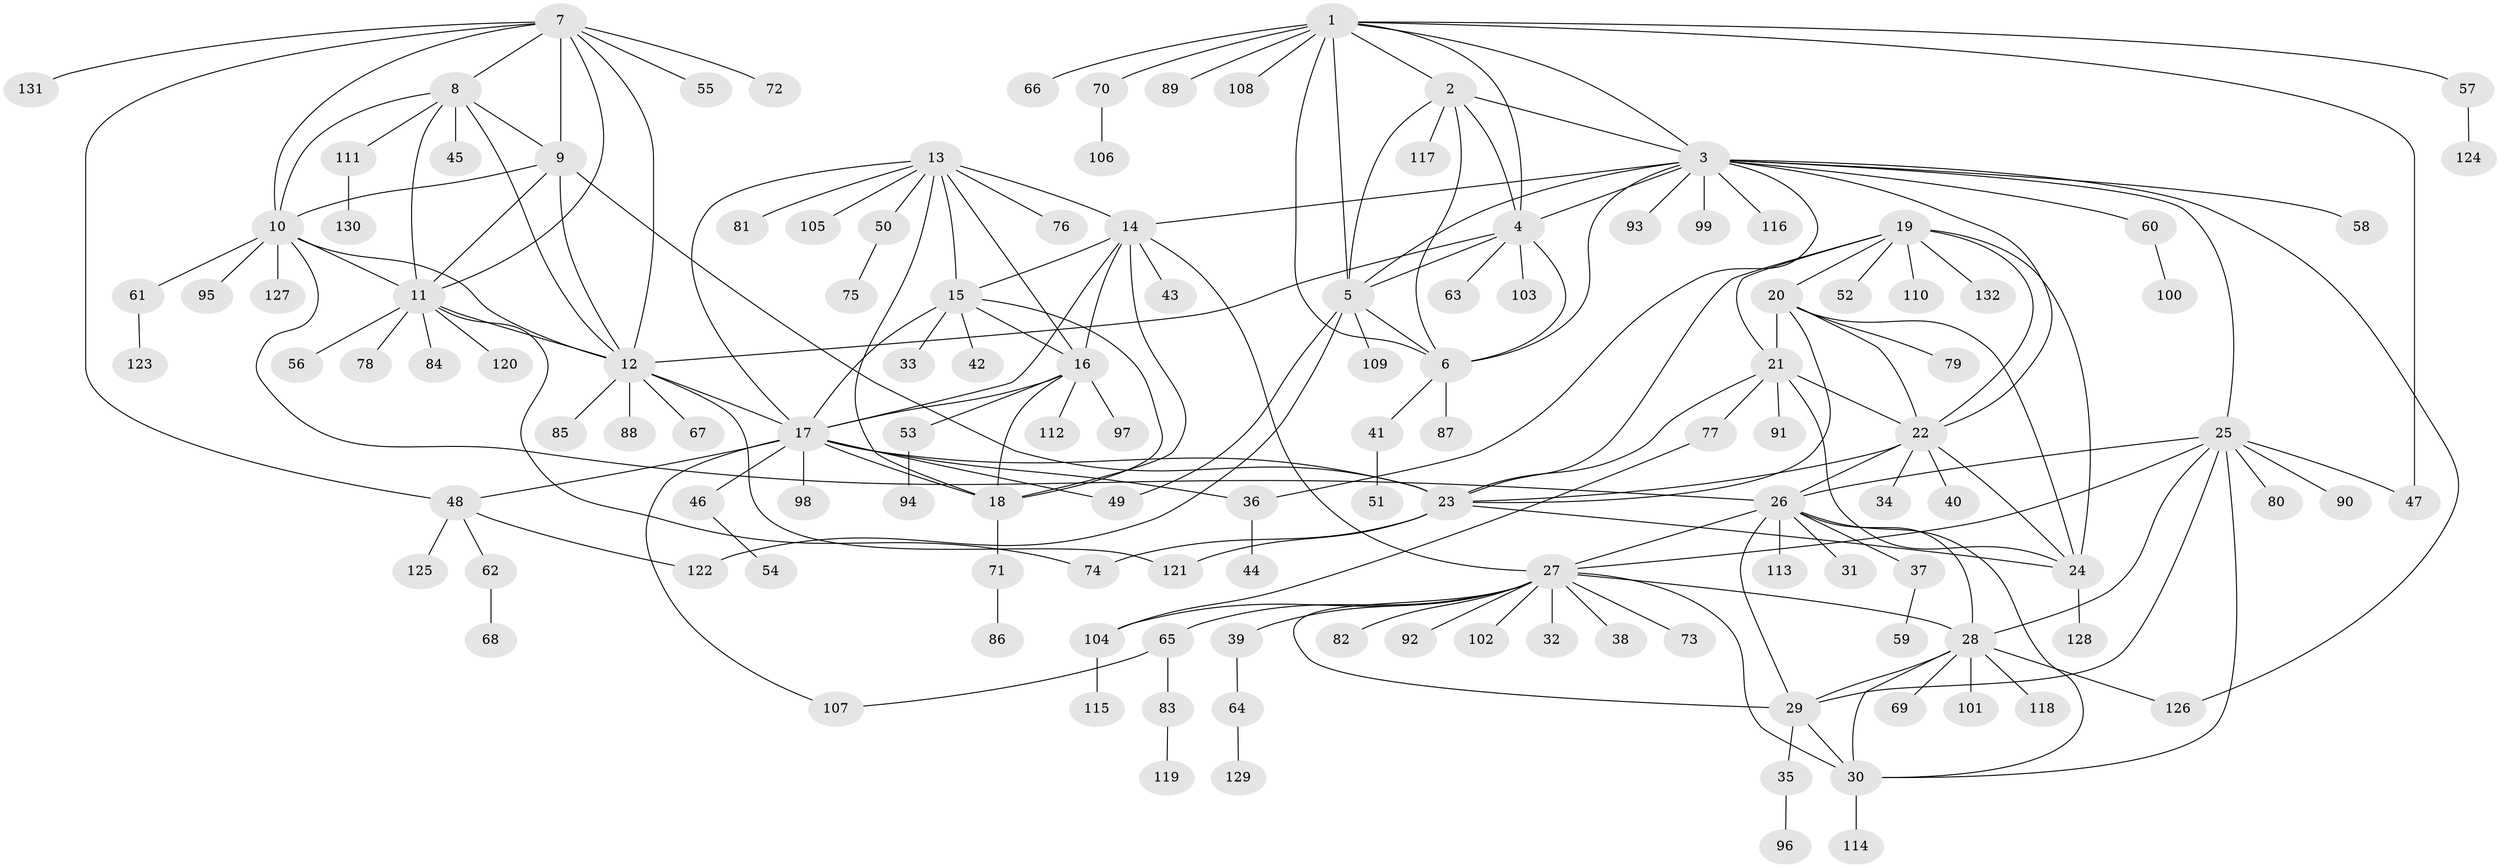 // coarse degree distribution, {9: 0.020618556701030927, 4: 0.020618556701030927, 13: 0.010309278350515464, 6: 0.05154639175257732, 12: 0.010309278350515464, 8: 0.05154639175257732, 19: 0.010309278350515464, 5: 0.020618556701030927, 14: 0.020618556701030927, 11: 0.010309278350515464, 3: 0.030927835051546393, 1: 0.6391752577319587, 2: 0.10309278350515463}
// Generated by graph-tools (version 1.1) at 2025/24/03/03/25 07:24:12]
// undirected, 132 vertices, 197 edges
graph export_dot {
graph [start="1"]
  node [color=gray90,style=filled];
  1;
  2;
  3;
  4;
  5;
  6;
  7;
  8;
  9;
  10;
  11;
  12;
  13;
  14;
  15;
  16;
  17;
  18;
  19;
  20;
  21;
  22;
  23;
  24;
  25;
  26;
  27;
  28;
  29;
  30;
  31;
  32;
  33;
  34;
  35;
  36;
  37;
  38;
  39;
  40;
  41;
  42;
  43;
  44;
  45;
  46;
  47;
  48;
  49;
  50;
  51;
  52;
  53;
  54;
  55;
  56;
  57;
  58;
  59;
  60;
  61;
  62;
  63;
  64;
  65;
  66;
  67;
  68;
  69;
  70;
  71;
  72;
  73;
  74;
  75;
  76;
  77;
  78;
  79;
  80;
  81;
  82;
  83;
  84;
  85;
  86;
  87;
  88;
  89;
  90;
  91;
  92;
  93;
  94;
  95;
  96;
  97;
  98;
  99;
  100;
  101;
  102;
  103;
  104;
  105;
  106;
  107;
  108;
  109;
  110;
  111;
  112;
  113;
  114;
  115;
  116;
  117;
  118;
  119;
  120;
  121;
  122;
  123;
  124;
  125;
  126;
  127;
  128;
  129;
  130;
  131;
  132;
  1 -- 2;
  1 -- 3;
  1 -- 4;
  1 -- 5;
  1 -- 6;
  1 -- 47;
  1 -- 57;
  1 -- 66;
  1 -- 70;
  1 -- 89;
  1 -- 108;
  2 -- 3;
  2 -- 4;
  2 -- 5;
  2 -- 6;
  2 -- 117;
  3 -- 4;
  3 -- 5;
  3 -- 6;
  3 -- 14;
  3 -- 22;
  3 -- 25;
  3 -- 36;
  3 -- 58;
  3 -- 60;
  3 -- 93;
  3 -- 99;
  3 -- 116;
  3 -- 126;
  4 -- 5;
  4 -- 6;
  4 -- 12;
  4 -- 63;
  4 -- 103;
  5 -- 6;
  5 -- 49;
  5 -- 109;
  5 -- 122;
  6 -- 41;
  6 -- 87;
  7 -- 8;
  7 -- 9;
  7 -- 10;
  7 -- 11;
  7 -- 12;
  7 -- 48;
  7 -- 55;
  7 -- 72;
  7 -- 131;
  8 -- 9;
  8 -- 10;
  8 -- 11;
  8 -- 12;
  8 -- 45;
  8 -- 111;
  9 -- 10;
  9 -- 11;
  9 -- 12;
  9 -- 23;
  10 -- 11;
  10 -- 12;
  10 -- 26;
  10 -- 61;
  10 -- 95;
  10 -- 127;
  11 -- 12;
  11 -- 56;
  11 -- 74;
  11 -- 78;
  11 -- 84;
  11 -- 120;
  12 -- 17;
  12 -- 67;
  12 -- 85;
  12 -- 88;
  12 -- 121;
  13 -- 14;
  13 -- 15;
  13 -- 16;
  13 -- 17;
  13 -- 18;
  13 -- 50;
  13 -- 76;
  13 -- 81;
  13 -- 105;
  14 -- 15;
  14 -- 16;
  14 -- 17;
  14 -- 18;
  14 -- 27;
  14 -- 43;
  15 -- 16;
  15 -- 17;
  15 -- 18;
  15 -- 33;
  15 -- 42;
  16 -- 17;
  16 -- 18;
  16 -- 53;
  16 -- 97;
  16 -- 112;
  17 -- 18;
  17 -- 23;
  17 -- 36;
  17 -- 46;
  17 -- 48;
  17 -- 49;
  17 -- 98;
  17 -- 107;
  18 -- 71;
  19 -- 20;
  19 -- 21;
  19 -- 22;
  19 -- 23;
  19 -- 24;
  19 -- 52;
  19 -- 110;
  19 -- 132;
  20 -- 21;
  20 -- 22;
  20 -- 23;
  20 -- 24;
  20 -- 79;
  21 -- 22;
  21 -- 23;
  21 -- 24;
  21 -- 77;
  21 -- 91;
  22 -- 23;
  22 -- 24;
  22 -- 26;
  22 -- 34;
  22 -- 40;
  23 -- 24;
  23 -- 74;
  23 -- 121;
  24 -- 128;
  25 -- 26;
  25 -- 27;
  25 -- 28;
  25 -- 29;
  25 -- 30;
  25 -- 47;
  25 -- 80;
  25 -- 90;
  26 -- 27;
  26 -- 28;
  26 -- 29;
  26 -- 30;
  26 -- 31;
  26 -- 37;
  26 -- 113;
  27 -- 28;
  27 -- 29;
  27 -- 30;
  27 -- 32;
  27 -- 38;
  27 -- 39;
  27 -- 65;
  27 -- 73;
  27 -- 82;
  27 -- 92;
  27 -- 102;
  27 -- 104;
  28 -- 29;
  28 -- 30;
  28 -- 69;
  28 -- 101;
  28 -- 118;
  28 -- 126;
  29 -- 30;
  29 -- 35;
  30 -- 114;
  35 -- 96;
  36 -- 44;
  37 -- 59;
  39 -- 64;
  41 -- 51;
  46 -- 54;
  48 -- 62;
  48 -- 122;
  48 -- 125;
  50 -- 75;
  53 -- 94;
  57 -- 124;
  60 -- 100;
  61 -- 123;
  62 -- 68;
  64 -- 129;
  65 -- 83;
  65 -- 107;
  70 -- 106;
  71 -- 86;
  77 -- 104;
  83 -- 119;
  104 -- 115;
  111 -- 130;
}
